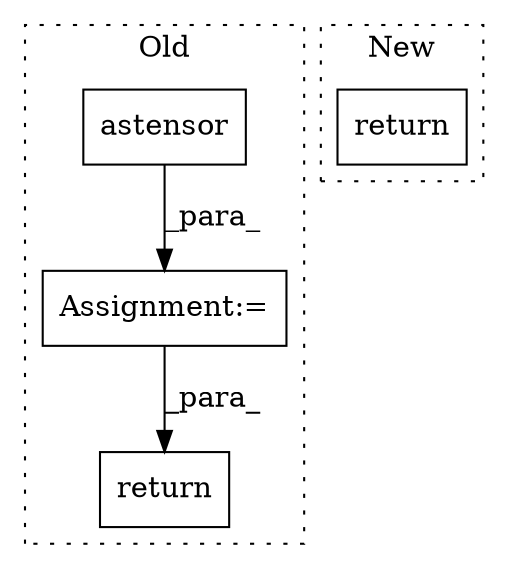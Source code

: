 digraph G {
subgraph cluster0 {
1 [label="astensor" a="32" s="3789,3799" l="9,1" shape="box"];
3 [label="Assignment:=" a="7" s="3807" l="1" shape="box"];
4 [label="return" a="41" s="3842" l="12" shape="box"];
label = "Old";
style="dotted";
}
subgraph cluster1 {
2 [label="return" a="41" s="4471" l="7" shape="box"];
label = "New";
style="dotted";
}
1 -> 3 [label="_para_"];
3 -> 4 [label="_para_"];
}